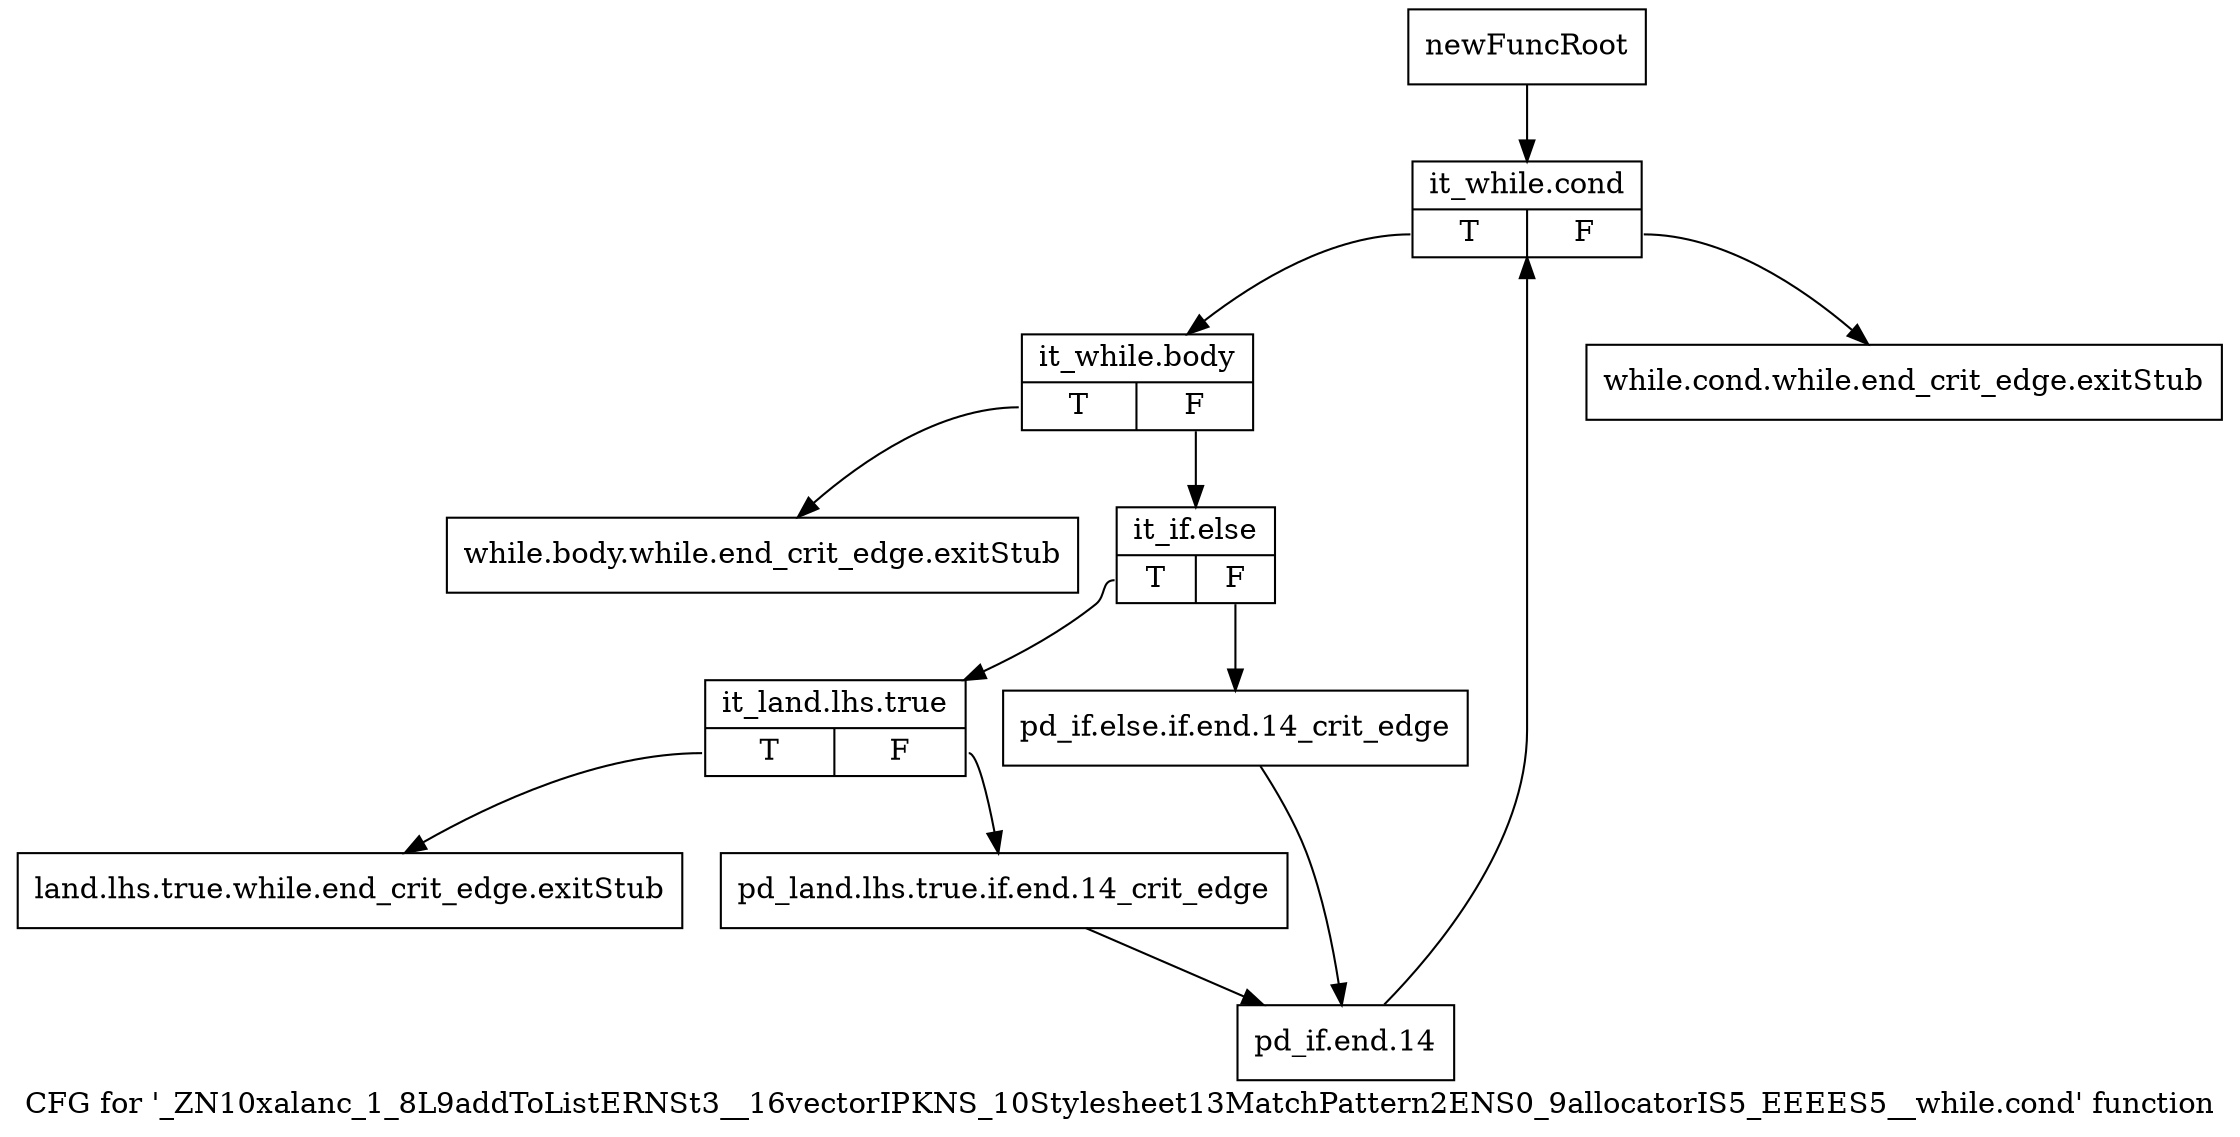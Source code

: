 digraph "CFG for '_ZN10xalanc_1_8L9addToListERNSt3__16vectorIPKNS_10Stylesheet13MatchPattern2ENS0_9allocatorIS5_EEEES5__while.cond' function" {
	label="CFG for '_ZN10xalanc_1_8L9addToListERNSt3__16vectorIPKNS_10Stylesheet13MatchPattern2ENS0_9allocatorIS5_EEEES5__while.cond' function";

	Node0x9ff9f10 [shape=record,label="{newFuncRoot}"];
	Node0x9ff9f10 -> Node0x9ffa050;
	Node0x9ff9f60 [shape=record,label="{while.cond.while.end_crit_edge.exitStub}"];
	Node0x9ff9fb0 [shape=record,label="{while.body.while.end_crit_edge.exitStub}"];
	Node0x9ffa000 [shape=record,label="{land.lhs.true.while.end_crit_edge.exitStub}"];
	Node0x9ffa050 [shape=record,label="{it_while.cond|{<s0>T|<s1>F}}"];
	Node0x9ffa050:s0 -> Node0x9ffa0a0;
	Node0x9ffa050:s1 -> Node0x9ff9f60;
	Node0x9ffa0a0 [shape=record,label="{it_while.body|{<s0>T|<s1>F}}"];
	Node0x9ffa0a0:s0 -> Node0x9ff9fb0;
	Node0x9ffa0a0:s1 -> Node0x9ffa0f0;
	Node0x9ffa0f0 [shape=record,label="{it_if.else|{<s0>T|<s1>F}}"];
	Node0x9ffa0f0:s0 -> Node0x9ffa190;
	Node0x9ffa0f0:s1 -> Node0x9ffa140;
	Node0x9ffa140 [shape=record,label="{pd_if.else.if.end.14_crit_edge}"];
	Node0x9ffa140 -> Node0x9ffa230;
	Node0x9ffa190 [shape=record,label="{it_land.lhs.true|{<s0>T|<s1>F}}"];
	Node0x9ffa190:s0 -> Node0x9ffa000;
	Node0x9ffa190:s1 -> Node0x9ffa1e0;
	Node0x9ffa1e0 [shape=record,label="{pd_land.lhs.true.if.end.14_crit_edge}"];
	Node0x9ffa1e0 -> Node0x9ffa230;
	Node0x9ffa230 [shape=record,label="{pd_if.end.14}"];
	Node0x9ffa230 -> Node0x9ffa050;
}
